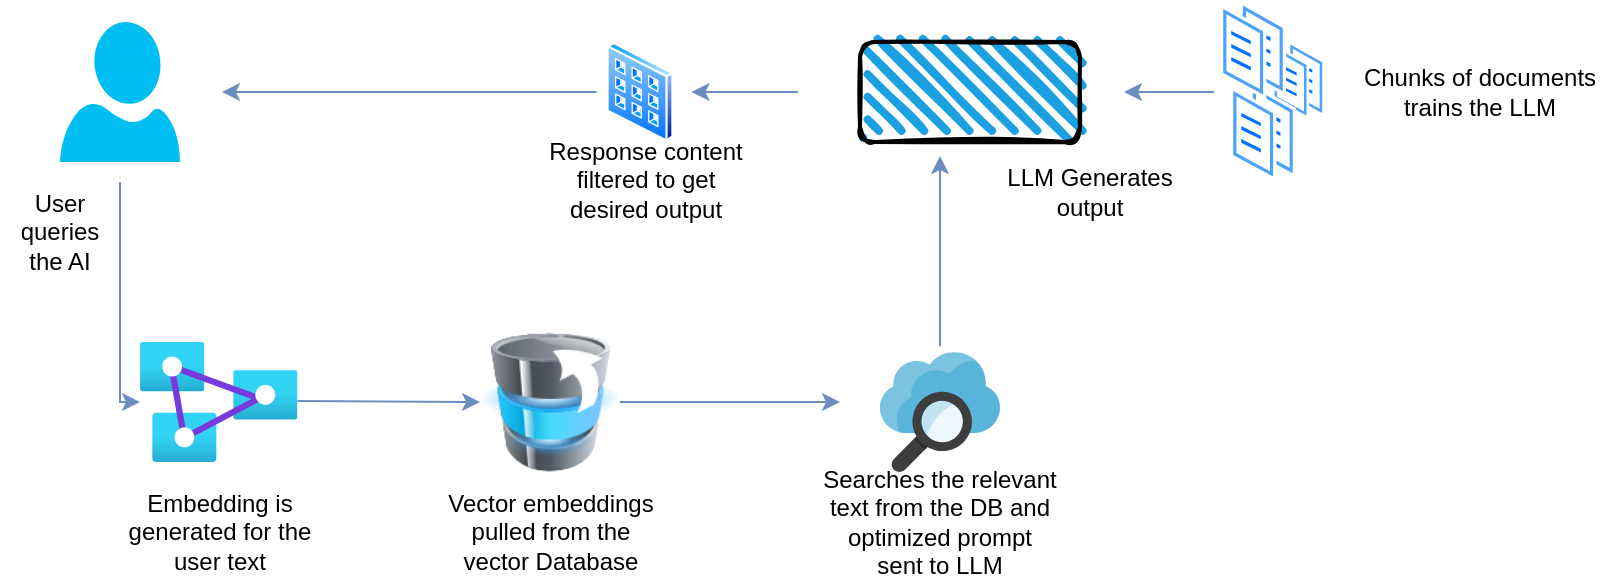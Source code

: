 <mxfile version="23.1.2" type="github">
  <diagram name="Page-1" id="Anq3Ur8Cs3t_4ZaljOo4">
    <mxGraphModel dx="1194" dy="672" grid="1" gridSize="10" guides="1" tooltips="1" connect="1" arrows="1" fold="1" page="1" pageScale="1" pageWidth="850" pageHeight="1100" math="0" shadow="0">
      <root>
        <mxCell id="0" />
        <mxCell id="1" parent="0" />
        <mxCell id="u7_1XuYHlIV8k6lAkHGV-9" value="" style="image;aspect=fixed;html=1;points=[];align=center;fontSize=12;image=img/lib/azure2/analytics/Analysis_Services.svg;" vertex="1" parent="1">
          <mxGeometry x="80" y="350" width="78.75" height="60" as="geometry" />
        </mxCell>
        <mxCell id="u7_1XuYHlIV8k6lAkHGV-25" style="edgeStyle=orthogonalEdgeStyle;rounded=0;orthogonalLoop=1;jettySize=auto;html=1;fillColor=#dae8fc;strokeColor=#6c8ebf;" edge="1" parent="1" target="u7_1XuYHlIV8k6lAkHGV-9">
          <mxGeometry relative="1" as="geometry">
            <mxPoint x="70" y="270" as="sourcePoint" />
            <Array as="points">
              <mxPoint x="70" y="380" />
            </Array>
          </mxGeometry>
        </mxCell>
        <mxCell id="u7_1XuYHlIV8k6lAkHGV-10" value="" style="verticalLabelPosition=bottom;html=1;verticalAlign=top;align=center;strokeColor=none;fillColor=#00BEF2;shape=mxgraph.azure.user;" vertex="1" parent="1">
          <mxGeometry x="40" y="190" width="60" height="70" as="geometry" />
        </mxCell>
        <mxCell id="u7_1XuYHlIV8k6lAkHGV-13" value="" style="rounded=1;whiteSpace=wrap;html=1;strokeWidth=2;fillWeight=4;hachureGap=8;hachureAngle=45;fillColor=#1ba1e2;sketch=1;" vertex="1" parent="1">
          <mxGeometry x="440" y="200" width="110" height="50" as="geometry" />
        </mxCell>
        <mxCell id="u7_1XuYHlIV8k6lAkHGV-38" style="edgeStyle=none;rounded=0;orthogonalLoop=1;jettySize=auto;html=1;exitX=1;exitY=0.5;exitDx=0;exitDy=0;fillColor=#dae8fc;strokeColor=#6c8ebf;" edge="1" parent="1" source="u7_1XuYHlIV8k6lAkHGV-15">
          <mxGeometry relative="1" as="geometry">
            <mxPoint x="430" y="380" as="targetPoint" />
          </mxGeometry>
        </mxCell>
        <mxCell id="u7_1XuYHlIV8k6lAkHGV-15" value="" style="image;html=1;image=img/lib/clip_art/computers/Database_Move_Stack_128x128.png" vertex="1" parent="1">
          <mxGeometry x="250" y="345" width="70" height="70" as="geometry" />
        </mxCell>
        <mxCell id="u7_1XuYHlIV8k6lAkHGV-17" value="" style="image;aspect=fixed;perimeter=ellipsePerimeter;html=1;align=center;shadow=0;dashed=0;spacingTop=3;image=img/lib/active_directory/documents.svg;" vertex="1" parent="1">
          <mxGeometry x="646" y="199" width="26.4" height="40" as="geometry" />
        </mxCell>
        <mxCell id="u7_1XuYHlIV8k6lAkHGV-20" value="" style="image;aspect=fixed;perimeter=ellipsePerimeter;html=1;align=center;shadow=0;dashed=0;spacingTop=3;image=img/lib/active_directory/documents.svg;" vertex="1" parent="1">
          <mxGeometry x="625" y="220" width="33" height="50" as="geometry" />
        </mxCell>
        <mxCell id="u7_1XuYHlIV8k6lAkHGV-37" style="edgeStyle=none;rounded=0;orthogonalLoop=1;jettySize=auto;html=1;exitX=0;exitY=1;exitDx=0;exitDy=0;fillColor=#dae8fc;strokeColor=#6c8ebf;" edge="1" parent="1">
          <mxGeometry relative="1" as="geometry">
            <mxPoint x="572" y="225" as="targetPoint" />
            <mxPoint x="617.014" y="224.948" as="sourcePoint" />
          </mxGeometry>
        </mxCell>
        <mxCell id="u7_1XuYHlIV8k6lAkHGV-21" value="" style="image;aspect=fixed;perimeter=ellipsePerimeter;html=1;align=center;shadow=0;dashed=0;spacingTop=3;image=img/lib/active_directory/documents.svg;" vertex="1" parent="1">
          <mxGeometry x="620" y="179" width="33" height="50" as="geometry" />
        </mxCell>
        <mxCell id="u7_1XuYHlIV8k6lAkHGV-31" style="edgeStyle=none;rounded=0;orthogonalLoop=1;jettySize=auto;html=1;fillColor=#dae8fc;strokeColor=#6c8ebf;" edge="1" parent="1">
          <mxGeometry relative="1" as="geometry">
            <mxPoint x="121" y="225" as="targetPoint" />
            <mxPoint x="308.25" y="225" as="sourcePoint" />
          </mxGeometry>
        </mxCell>
        <mxCell id="u7_1XuYHlIV8k6lAkHGV-39" style="edgeStyle=none;rounded=0;orthogonalLoop=1;jettySize=auto;html=1;fillColor=#dae8fc;strokeColor=#6c8ebf;" edge="1" parent="1">
          <mxGeometry relative="1" as="geometry">
            <mxPoint x="480" y="257" as="targetPoint" />
            <mxPoint x="480" y="352" as="sourcePoint" />
          </mxGeometry>
        </mxCell>
        <mxCell id="u7_1XuYHlIV8k6lAkHGV-24" value="" style="image;sketch=0;aspect=fixed;html=1;points=[];align=center;fontSize=12;image=img/lib/mscae/Search.svg;" vertex="1" parent="1">
          <mxGeometry x="450" y="355" width="60" height="60" as="geometry" />
        </mxCell>
        <mxCell id="u7_1XuYHlIV8k6lAkHGV-26" value="" style="edgeStyle=none;orthogonalLoop=1;jettySize=auto;html=1;rounded=0;fillColor=#dae8fc;strokeColor=#6c8ebf;" edge="1" parent="1">
          <mxGeometry width="100" relative="1" as="geometry">
            <mxPoint x="158.75" y="379.5" as="sourcePoint" />
            <mxPoint x="250" y="380" as="targetPoint" />
            <Array as="points" />
          </mxGeometry>
        </mxCell>
        <mxCell id="u7_1XuYHlIV8k6lAkHGV-32" value="User queries the AI" style="text;html=1;strokeColor=none;fillColor=none;align=center;verticalAlign=middle;whiteSpace=wrap;rounded=0;" vertex="1" parent="1">
          <mxGeometry x="10" y="280" width="60" height="30" as="geometry" />
        </mxCell>
        <mxCell id="u7_1XuYHlIV8k6lAkHGV-33" value="Embedding is generated for the user text" style="text;html=1;strokeColor=none;fillColor=none;align=center;verticalAlign=middle;whiteSpace=wrap;rounded=0;" vertex="1" parent="1">
          <mxGeometry x="70" y="430" width="100" height="30" as="geometry" />
        </mxCell>
        <mxCell id="u7_1XuYHlIV8k6lAkHGV-34" value="Vector embeddings pulled from the vector Database" style="text;html=1;strokeColor=none;fillColor=none;align=center;verticalAlign=middle;whiteSpace=wrap;rounded=0;" vertex="1" parent="1">
          <mxGeometry x="233" y="430" width="105" height="30" as="geometry" />
        </mxCell>
        <mxCell id="u7_1XuYHlIV8k6lAkHGV-40" value="Searches the relevant text from the DB and optimized prompt sent to LLM" style="text;html=1;strokeColor=none;fillColor=none;align=center;verticalAlign=middle;whiteSpace=wrap;rounded=0;" vertex="1" parent="1">
          <mxGeometry x="420" y="430" width="120" height="20" as="geometry" />
        </mxCell>
        <mxCell id="u7_1XuYHlIV8k6lAkHGV-41" value="" style="edgeStyle=none;rounded=0;orthogonalLoop=1;jettySize=auto;html=1;fillColor=#dae8fc;strokeColor=#6c8ebf;" edge="1" parent="1">
          <mxGeometry relative="1" as="geometry">
            <mxPoint x="355.75" y="225" as="targetPoint" />
            <mxPoint x="409" y="225" as="sourcePoint" />
          </mxGeometry>
        </mxCell>
        <mxCell id="u7_1XuYHlIV8k6lAkHGV-42" value="" style="image;aspect=fixed;perimeter=ellipsePerimeter;html=1;align=center;shadow=0;dashed=0;spacingTop=3;image=img/lib/active_directory/input_output_filter.svg;" vertex="1" parent="1">
          <mxGeometry x="313.25" y="200" width="33.5" height="50" as="geometry" />
        </mxCell>
        <mxCell id="u7_1XuYHlIV8k6lAkHGV-43" value="LLM Generates output" style="text;html=1;strokeColor=none;fillColor=none;align=center;verticalAlign=middle;whiteSpace=wrap;rounded=0;" vertex="1" parent="1">
          <mxGeometry x="510" y="260" width="90" height="30" as="geometry" />
        </mxCell>
        <mxCell id="u7_1XuYHlIV8k6lAkHGV-44" value="Chunks of documents trains the LLM&lt;br&gt;" style="text;html=1;strokeColor=none;fillColor=none;align=center;verticalAlign=middle;whiteSpace=wrap;rounded=0;" vertex="1" parent="1">
          <mxGeometry x="690" y="212" width="120" height="26" as="geometry" />
        </mxCell>
        <mxCell id="u7_1XuYHlIV8k6lAkHGV-45" value="Response content filtered to get desired output" style="text;html=1;strokeColor=none;fillColor=none;align=center;verticalAlign=middle;whiteSpace=wrap;rounded=0;" vertex="1" parent="1">
          <mxGeometry x="283" y="254" width="100" height="30" as="geometry" />
        </mxCell>
      </root>
    </mxGraphModel>
  </diagram>
</mxfile>
